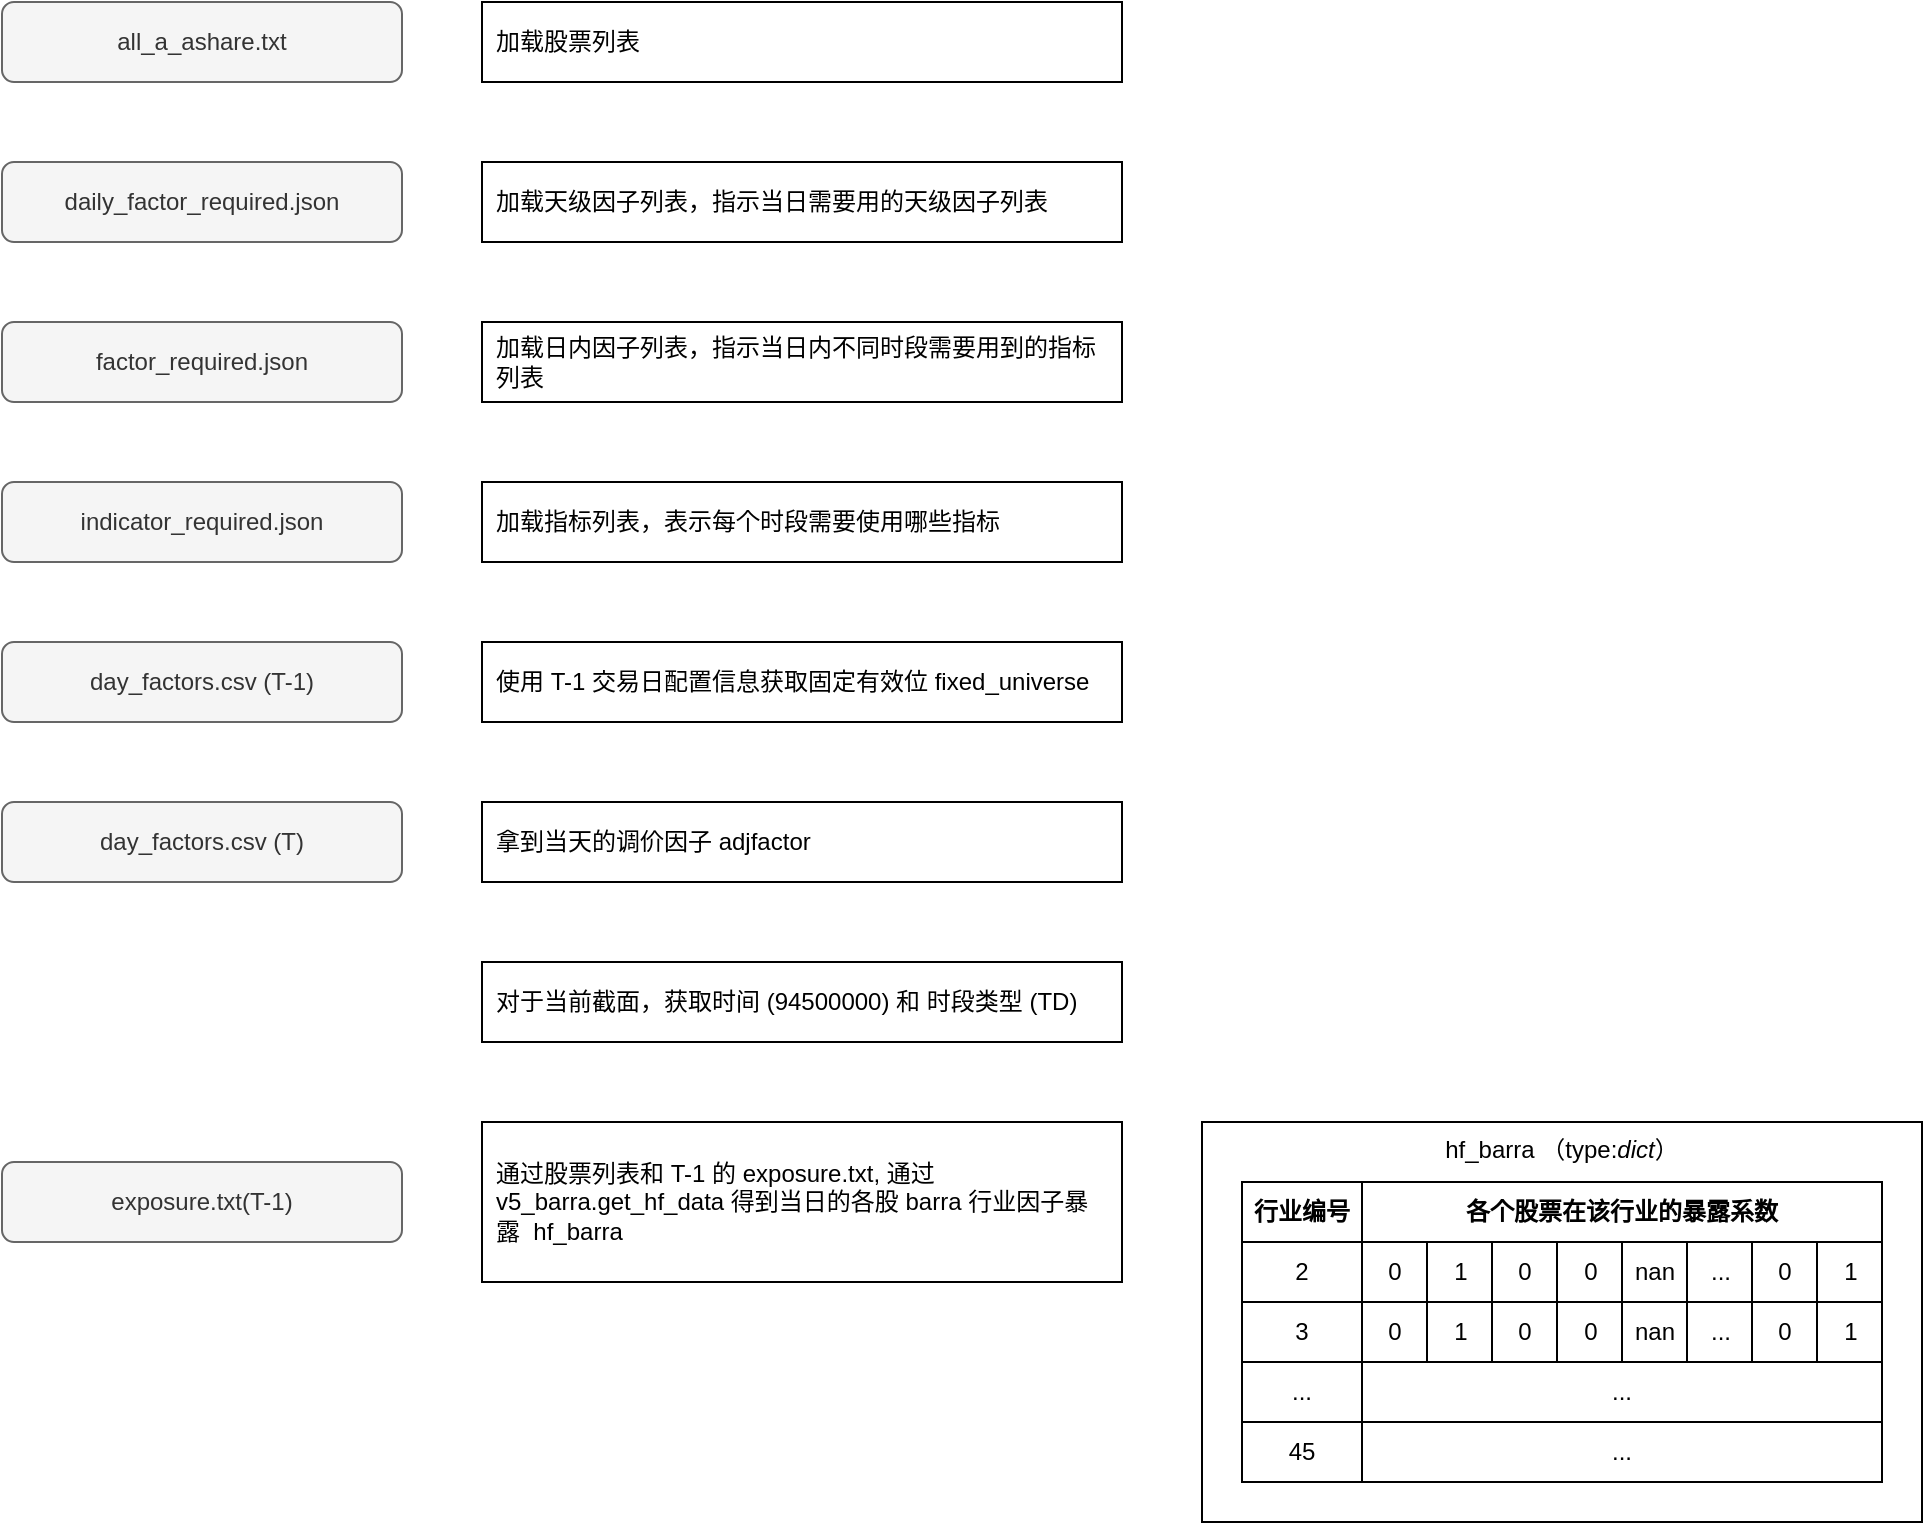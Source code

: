<mxfile version="27.1.5">
  <diagram name="第 1 页" id="XfOoIQ8wgLelwQRDHksd">
    <mxGraphModel dx="1251" dy="667" grid="1" gridSize="10" guides="1" tooltips="1" connect="1" arrows="1" fold="1" page="1" pageScale="1" pageWidth="827" pageHeight="1169" math="0" shadow="0">
      <root>
        <mxCell id="0" />
        <mxCell id="1" parent="0" />
        <mxCell id="kYoe_I8JH5Og6u9T2peL-4" value="加载股票列表" style="rounded=0;whiteSpace=wrap;html=1;align=left;spacingLeft=5;spacingRight=5;spacingTop=2;spacingBottom=2;" vertex="1" parent="1">
          <mxGeometry x="280" y="40" width="320" height="40" as="geometry" />
        </mxCell>
        <mxCell id="kYoe_I8JH5Og6u9T2peL-5" value="all_a_ashare.txt" style="rounded=1;whiteSpace=wrap;html=1;fillColor=#f5f5f5;strokeColor=#666666;fontColor=#333333;" vertex="1" parent="1">
          <mxGeometry x="40" y="40" width="200" height="40" as="geometry" />
        </mxCell>
        <mxCell id="kYoe_I8JH5Og6u9T2peL-6" value="加载天级因子列表，指示当日需要用的天级因子列表" style="rounded=0;whiteSpace=wrap;html=1;align=left;spacingLeft=5;spacingRight=5;spacingTop=2;spacingBottom=2;" vertex="1" parent="1">
          <mxGeometry x="280" y="120" width="320" height="40" as="geometry" />
        </mxCell>
        <mxCell id="kYoe_I8JH5Og6u9T2peL-7" value="daily_factor_required.json" style="rounded=1;whiteSpace=wrap;html=1;fillColor=#f5f5f5;strokeColor=#666666;fontColor=#333333;" vertex="1" parent="1">
          <mxGeometry x="40" y="120" width="200" height="40" as="geometry" />
        </mxCell>
        <mxCell id="kYoe_I8JH5Og6u9T2peL-8" value="加载日内因子列表，指示当日内不同时段需要用到的指标列表" style="rounded=0;whiteSpace=wrap;html=1;align=left;spacingLeft=5;spacingRight=5;spacingTop=2;spacingBottom=2;" vertex="1" parent="1">
          <mxGeometry x="280" y="200" width="320" height="40" as="geometry" />
        </mxCell>
        <mxCell id="kYoe_I8JH5Og6u9T2peL-9" value="factor_required.json" style="rounded=1;whiteSpace=wrap;html=1;fillColor=#f5f5f5;strokeColor=#666666;fontColor=#333333;" vertex="1" parent="1">
          <mxGeometry x="40" y="200" width="200" height="40" as="geometry" />
        </mxCell>
        <mxCell id="kYoe_I8JH5Og6u9T2peL-10" value="加载指标列表，表示每个时段需要使用哪些指标" style="rounded=0;whiteSpace=wrap;html=1;align=left;spacingLeft=5;spacingRight=5;spacingTop=2;spacingBottom=2;" vertex="1" parent="1">
          <mxGeometry x="280" y="280" width="320" height="40" as="geometry" />
        </mxCell>
        <mxCell id="kYoe_I8JH5Og6u9T2peL-11" value="indicator_required.json" style="rounded=1;whiteSpace=wrap;html=1;fillColor=#f5f5f5;strokeColor=#666666;fontColor=#333333;" vertex="1" parent="1">
          <mxGeometry x="40" y="280" width="200" height="40" as="geometry" />
        </mxCell>
        <mxCell id="kYoe_I8JH5Og6u9T2peL-13" value="使用 T-1 交易日配置信息获取固定有效位&amp;nbsp;fixed_universe" style="rounded=0;whiteSpace=wrap;html=1;align=left;spacingLeft=5;spacingRight=5;spacingTop=2;spacingBottom=2;" vertex="1" parent="1">
          <mxGeometry x="280" y="360" width="320" height="40" as="geometry" />
        </mxCell>
        <mxCell id="kYoe_I8JH5Og6u9T2peL-14" value="day_factors.csv (T-1)" style="rounded=1;whiteSpace=wrap;html=1;fillColor=#f5f5f5;strokeColor=#666666;fontColor=#333333;" vertex="1" parent="1">
          <mxGeometry x="40" y="360" width="200" height="40" as="geometry" />
        </mxCell>
        <mxCell id="kYoe_I8JH5Og6u9T2peL-15" value="拿到当天的调价因子&amp;nbsp;adjfactor" style="rounded=0;whiteSpace=wrap;html=1;align=left;spacingLeft=5;spacingRight=5;spacingTop=2;spacingBottom=2;" vertex="1" parent="1">
          <mxGeometry x="280" y="440" width="320" height="40" as="geometry" />
        </mxCell>
        <mxCell id="kYoe_I8JH5Og6u9T2peL-16" value="day_factors.csv (T)" style="rounded=1;whiteSpace=wrap;html=1;fillColor=#f5f5f5;strokeColor=#666666;fontColor=#333333;" vertex="1" parent="1">
          <mxGeometry x="40" y="440" width="200" height="40" as="geometry" />
        </mxCell>
        <mxCell id="kYoe_I8JH5Og6u9T2peL-17" value="对于当前截面，获取时间 (94500000)&amp;nbsp;和&amp;nbsp;时段类型 (TD)" style="rounded=0;whiteSpace=wrap;html=1;align=left;spacingLeft=5;spacingRight=5;spacingTop=2;spacingBottom=2;" vertex="1" parent="1">
          <mxGeometry x="280" y="520" width="320" height="40" as="geometry" />
        </mxCell>
        <mxCell id="kYoe_I8JH5Og6u9T2peL-18" value="通过股票列表和 T-1&amp;nbsp;的 exposure.txt,&amp;nbsp;通过 v5_barra.get_hf_data 得到当日的各股 barra&amp;nbsp;行业因子暴露&amp;nbsp; hf_barra" style="rounded=0;whiteSpace=wrap;html=1;align=left;spacingLeft=5;spacingRight=5;spacingTop=2;spacingBottom=2;" vertex="1" parent="1">
          <mxGeometry x="280" y="600" width="320" height="80" as="geometry" />
        </mxCell>
        <mxCell id="kYoe_I8JH5Og6u9T2peL-19" value="exposure.txt(T-1)" style="rounded=1;whiteSpace=wrap;html=1;fillColor=#f5f5f5;strokeColor=#666666;fontColor=#333333;" vertex="1" parent="1">
          <mxGeometry x="40" y="620" width="200" height="40" as="geometry" />
        </mxCell>
        <mxCell id="kYoe_I8JH5Og6u9T2peL-20" value="hf_barra （type:&lt;i&gt;dict&lt;/i&gt;）" style="rounded=0;whiteSpace=wrap;html=1;verticalAlign=top;" vertex="1" parent="1">
          <mxGeometry x="640" y="600" width="360" height="200" as="geometry" />
        </mxCell>
        <mxCell id="kYoe_I8JH5Og6u9T2peL-23" value="行业编号" style="rounded=0;whiteSpace=wrap;html=1;fontStyle=1" vertex="1" parent="1">
          <mxGeometry x="660" y="630" width="60" height="30" as="geometry" />
        </mxCell>
        <mxCell id="kYoe_I8JH5Og6u9T2peL-24" value="2" style="rounded=0;whiteSpace=wrap;html=1;" vertex="1" parent="1">
          <mxGeometry x="660" y="660" width="60" height="30" as="geometry" />
        </mxCell>
        <mxCell id="kYoe_I8JH5Og6u9T2peL-25" value="3" style="rounded=0;whiteSpace=wrap;html=1;" vertex="1" parent="1">
          <mxGeometry x="660" y="690" width="60" height="30" as="geometry" />
        </mxCell>
        <mxCell id="kYoe_I8JH5Og6u9T2peL-27" value="..." style="rounded=0;whiteSpace=wrap;html=1;" vertex="1" parent="1">
          <mxGeometry x="660" y="720" width="60" height="30" as="geometry" />
        </mxCell>
        <mxCell id="kYoe_I8JH5Og6u9T2peL-28" value="45" style="rounded=0;whiteSpace=wrap;html=1;" vertex="1" parent="1">
          <mxGeometry x="660" y="750" width="60" height="30" as="geometry" />
        </mxCell>
        <mxCell id="kYoe_I8JH5Og6u9T2peL-29" value="0" style="rounded=0;whiteSpace=wrap;html=1;container=0;" vertex="1" parent="1">
          <mxGeometry x="720" y="660" width="32.5" height="30" as="geometry" />
        </mxCell>
        <mxCell id="kYoe_I8JH5Og6u9T2peL-30" value="1" style="rounded=0;whiteSpace=wrap;html=1;container=0;" vertex="1" parent="1">
          <mxGeometry x="752.5" y="660" width="32.5" height="30" as="geometry" />
        </mxCell>
        <mxCell id="kYoe_I8JH5Og6u9T2peL-31" value="0" style="rounded=0;whiteSpace=wrap;html=1;container=0;" vertex="1" parent="1">
          <mxGeometry x="785" y="660" width="32.5" height="30" as="geometry" />
        </mxCell>
        <mxCell id="kYoe_I8JH5Og6u9T2peL-32" value="0" style="rounded=0;whiteSpace=wrap;html=1;container=0;" vertex="1" parent="1">
          <mxGeometry x="817.5" y="660" width="32.5" height="30" as="geometry" />
        </mxCell>
        <mxCell id="kYoe_I8JH5Og6u9T2peL-33" value="nan" style="rounded=0;whiteSpace=wrap;html=1;container=0;" vertex="1" parent="1">
          <mxGeometry x="850" y="660" width="32.5" height="30" as="geometry" />
        </mxCell>
        <mxCell id="kYoe_I8JH5Og6u9T2peL-34" value="..." style="rounded=0;whiteSpace=wrap;html=1;container=0;" vertex="1" parent="1">
          <mxGeometry x="882.5" y="660" width="32.5" height="30" as="geometry" />
        </mxCell>
        <mxCell id="kYoe_I8JH5Og6u9T2peL-35" value="0" style="rounded=0;whiteSpace=wrap;html=1;container=0;" vertex="1" parent="1">
          <mxGeometry x="915" y="660" width="32.5" height="30" as="geometry" />
        </mxCell>
        <mxCell id="kYoe_I8JH5Og6u9T2peL-36" value="1" style="rounded=0;whiteSpace=wrap;html=1;container=0;" vertex="1" parent="1">
          <mxGeometry x="947.5" y="660" width="32.5" height="30" as="geometry" />
        </mxCell>
        <mxCell id="kYoe_I8JH5Og6u9T2peL-37" value="各个股票在该行业的暴露系数" style="rounded=0;whiteSpace=wrap;html=1;container=0;fontStyle=1" vertex="1" parent="1">
          <mxGeometry x="720" y="630" width="260" height="30" as="geometry" />
        </mxCell>
        <mxCell id="kYoe_I8JH5Og6u9T2peL-38" value="0" style="rounded=0;whiteSpace=wrap;html=1;container=0;" vertex="1" parent="1">
          <mxGeometry x="720" y="690" width="32.5" height="30" as="geometry" />
        </mxCell>
        <mxCell id="kYoe_I8JH5Og6u9T2peL-39" value="1" style="rounded=0;whiteSpace=wrap;html=1;container=0;" vertex="1" parent="1">
          <mxGeometry x="752.5" y="690" width="32.5" height="30" as="geometry" />
        </mxCell>
        <mxCell id="kYoe_I8JH5Og6u9T2peL-40" value="0" style="rounded=0;whiteSpace=wrap;html=1;container=0;" vertex="1" parent="1">
          <mxGeometry x="785" y="690" width="32.5" height="30" as="geometry" />
        </mxCell>
        <mxCell id="kYoe_I8JH5Og6u9T2peL-41" value="0" style="rounded=0;whiteSpace=wrap;html=1;container=0;" vertex="1" parent="1">
          <mxGeometry x="817.5" y="690" width="32.5" height="30" as="geometry" />
        </mxCell>
        <mxCell id="kYoe_I8JH5Og6u9T2peL-42" value="nan" style="rounded=0;whiteSpace=wrap;html=1;container=0;" vertex="1" parent="1">
          <mxGeometry x="850" y="690" width="32.5" height="30" as="geometry" />
        </mxCell>
        <mxCell id="kYoe_I8JH5Og6u9T2peL-43" value="..." style="rounded=0;whiteSpace=wrap;html=1;container=0;" vertex="1" parent="1">
          <mxGeometry x="882.5" y="690" width="32.5" height="30" as="geometry" />
        </mxCell>
        <mxCell id="kYoe_I8JH5Og6u9T2peL-44" value="0" style="rounded=0;whiteSpace=wrap;html=1;container=0;" vertex="1" parent="1">
          <mxGeometry x="915" y="690" width="32.5" height="30" as="geometry" />
        </mxCell>
        <mxCell id="kYoe_I8JH5Og6u9T2peL-45" value="1" style="rounded=0;whiteSpace=wrap;html=1;container=0;" vertex="1" parent="1">
          <mxGeometry x="947.5" y="690" width="32.5" height="30" as="geometry" />
        </mxCell>
        <mxCell id="kYoe_I8JH5Og6u9T2peL-54" value="..." style="rounded=0;whiteSpace=wrap;html=1;container=0;" vertex="1" parent="1">
          <mxGeometry x="720" y="720" width="260" height="30" as="geometry" />
        </mxCell>
        <mxCell id="kYoe_I8JH5Og6u9T2peL-55" value="..." style="rounded=0;whiteSpace=wrap;html=1;container=0;" vertex="1" parent="1">
          <mxGeometry x="720" y="750" width="260" height="30" as="geometry" />
        </mxCell>
      </root>
    </mxGraphModel>
  </diagram>
</mxfile>
